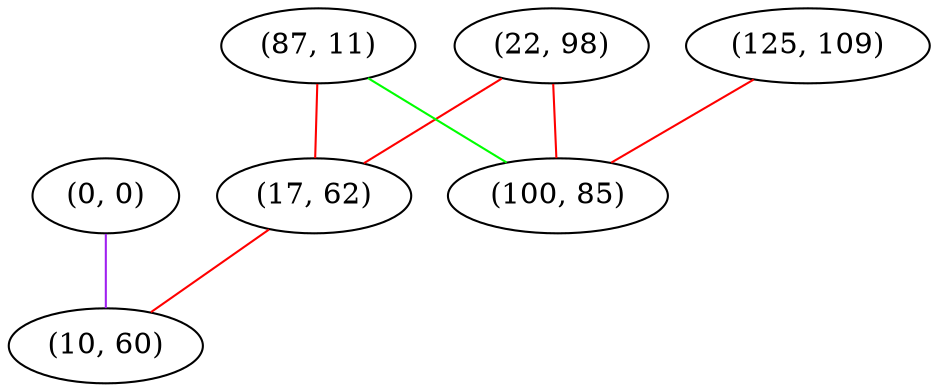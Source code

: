 graph "" {
"(22, 98)";
"(87, 11)";
"(17, 62)";
"(0, 0)";
"(125, 109)";
"(100, 85)";
"(10, 60)";
"(22, 98)" -- "(100, 85)"  [color=red, key=0, weight=1];
"(22, 98)" -- "(17, 62)"  [color=red, key=0, weight=1];
"(87, 11)" -- "(100, 85)"  [color=green, key=0, weight=2];
"(87, 11)" -- "(17, 62)"  [color=red, key=0, weight=1];
"(17, 62)" -- "(10, 60)"  [color=red, key=0, weight=1];
"(0, 0)" -- "(10, 60)"  [color=purple, key=0, weight=4];
"(125, 109)" -- "(100, 85)"  [color=red, key=0, weight=1];
}
